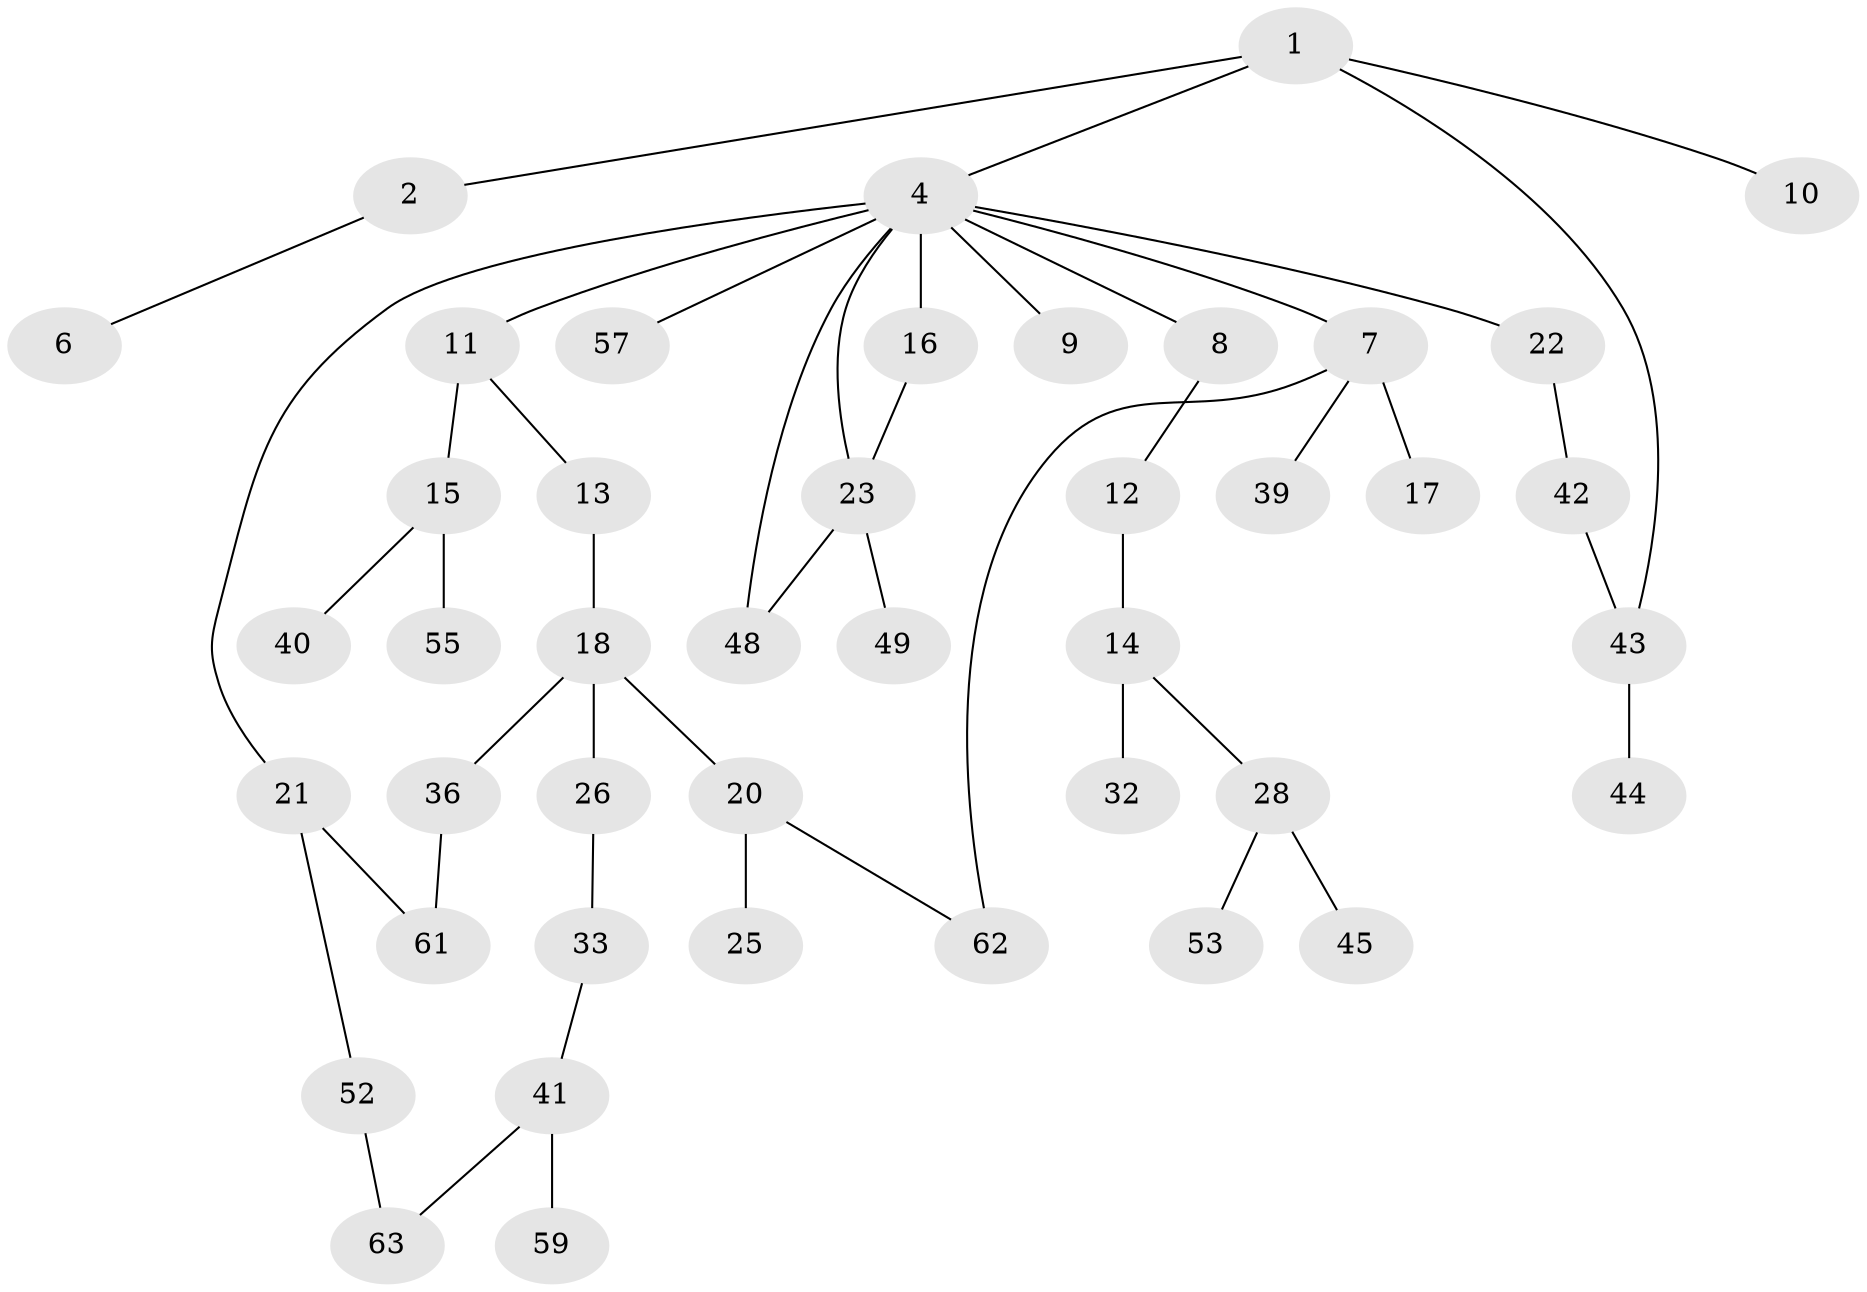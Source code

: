 // original degree distribution, {4: 0.09090909090909091, 2: 0.30303030303030304, 9: 0.015151515151515152, 5: 0.015151515151515152, 1: 0.3787878787878788, 3: 0.19696969696969696}
// Generated by graph-tools (version 1.1) at 2025/41/03/06/25 10:41:28]
// undirected, 43 vertices, 48 edges
graph export_dot {
graph [start="1"]
  node [color=gray90,style=filled];
  1 [super="+3"];
  2;
  4 [super="+5"];
  6 [super="+38"];
  7 [super="+47"];
  8;
  9;
  10 [super="+19"];
  11;
  12 [super="+51"];
  13 [super="+24"];
  14 [super="+30"];
  15 [super="+34"];
  16 [super="+35"];
  17;
  18;
  20 [super="+29"];
  21 [super="+27"];
  22;
  23 [super="+31"];
  25;
  26 [super="+54"];
  28;
  32;
  33 [super="+46"];
  36 [super="+37"];
  39;
  40;
  41 [super="+60"];
  42 [super="+65"];
  43 [super="+56"];
  44;
  45 [super="+50"];
  48;
  49 [super="+66"];
  52 [super="+58"];
  53;
  55;
  57;
  59;
  61;
  62 [super="+64"];
  63;
  1 -- 2;
  1 -- 4;
  1 -- 10;
  1 -- 43;
  2 -- 6;
  4 -- 7;
  4 -- 16;
  4 -- 8;
  4 -- 9;
  4 -- 11;
  4 -- 48;
  4 -- 21;
  4 -- 22;
  4 -- 23;
  4 -- 57;
  7 -- 17;
  7 -- 39;
  7 -- 62;
  8 -- 12;
  11 -- 13;
  11 -- 15;
  12 -- 14;
  13 -- 18;
  14 -- 28;
  14 -- 32;
  15 -- 40;
  15 -- 55;
  16 -- 23;
  18 -- 20;
  18 -- 26;
  18 -- 36;
  20 -- 25;
  20 -- 62;
  21 -- 52;
  21 -- 61;
  22 -- 42;
  23 -- 48;
  23 -- 49;
  26 -- 33;
  28 -- 45;
  28 -- 53;
  33 -- 41;
  36 -- 61;
  41 -- 59;
  41 -- 63;
  42 -- 43;
  43 -- 44;
  52 -- 63;
}
